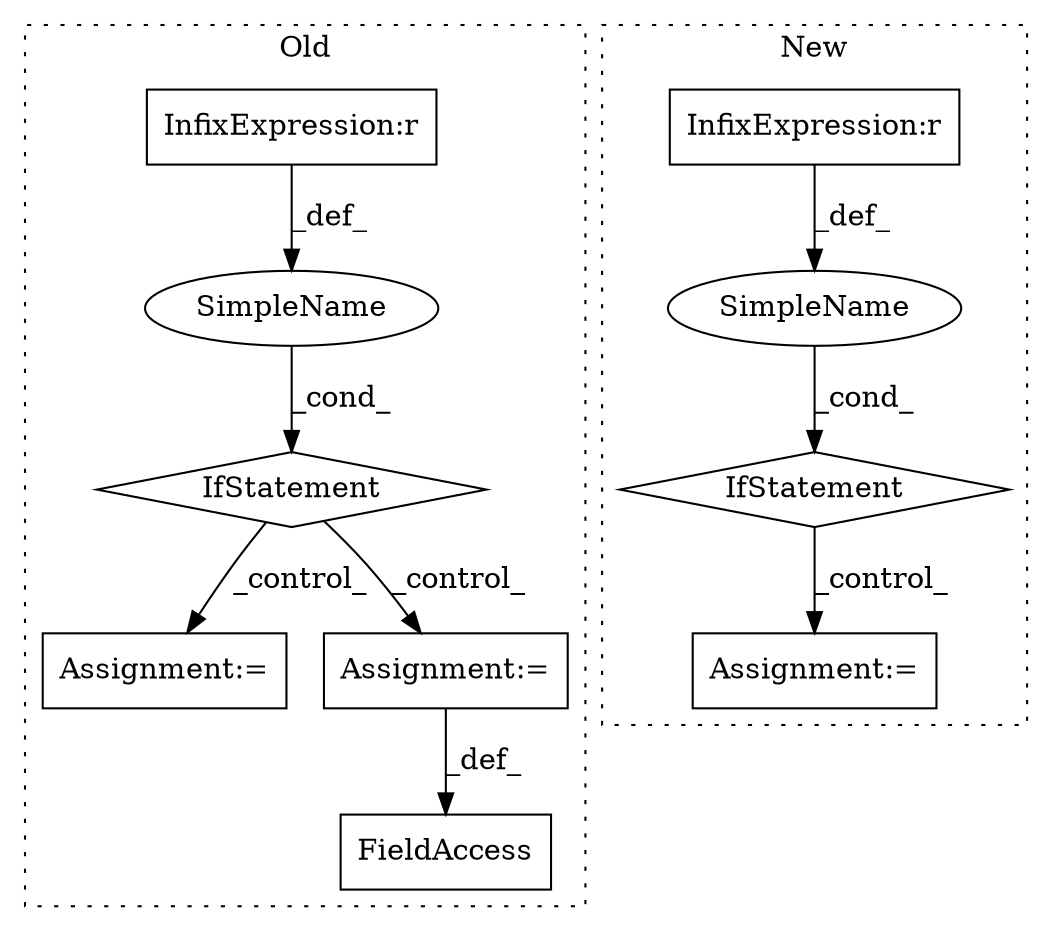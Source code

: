 digraph G {
subgraph cluster0 {
1 [label="IfStatement" a="25" s="846,880" l="4,2" shape="diamond"];
3 [label="Assignment:=" a="7" s="912" l="1" shape="box"];
4 [label="SimpleName" a="42" s="" l="" shape="ellipse"];
5 [label="Assignment:=" a="7" s="1001" l="1" shape="box"];
6 [label="InfixExpression:r" a="27" s="867" l="4" shape="box"];
10 [label="FieldAccess" a="22" s="979" l="22" shape="box"];
label = "Old";
style="dotted";
}
subgraph cluster1 {
2 [label="IfStatement" a="25" s="741,763" l="4,2" shape="diamond"];
7 [label="Assignment:=" a="7" s="783" l="1" shape="box"];
8 [label="SimpleName" a="42" s="" l="" shape="ellipse"];
9 [label="InfixExpression:r" a="27" s="755" l="4" shape="box"];
label = "New";
style="dotted";
}
1 -> 3 [label="_control_"];
1 -> 5 [label="_control_"];
2 -> 7 [label="_control_"];
4 -> 1 [label="_cond_"];
5 -> 10 [label="_def_"];
6 -> 4 [label="_def_"];
8 -> 2 [label="_cond_"];
9 -> 8 [label="_def_"];
}